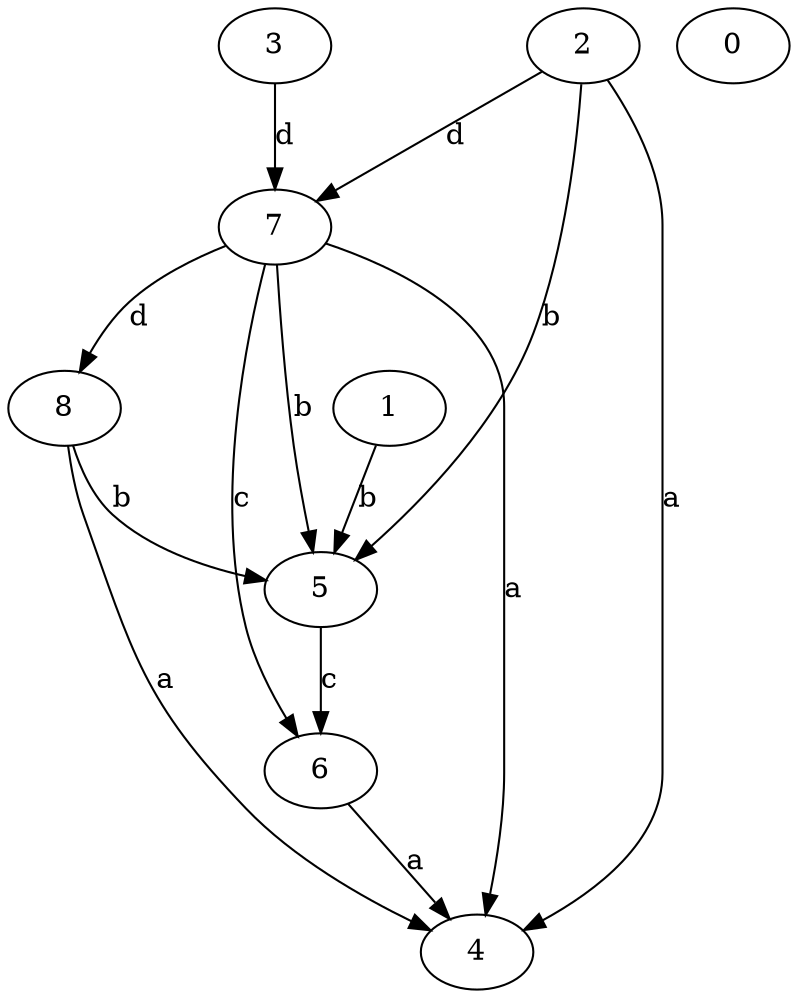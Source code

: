 strict digraph  {
1;
2;
3;
4;
5;
6;
7;
0;
8;
1 -> 5  [label=b];
2 -> 4  [label=a];
2 -> 5  [label=b];
2 -> 7  [label=d];
3 -> 7  [label=d];
5 -> 6  [label=c];
6 -> 4  [label=a];
7 -> 4  [label=a];
7 -> 5  [label=b];
7 -> 6  [label=c];
7 -> 8  [label=d];
8 -> 4  [label=a];
8 -> 5  [label=b];
}
